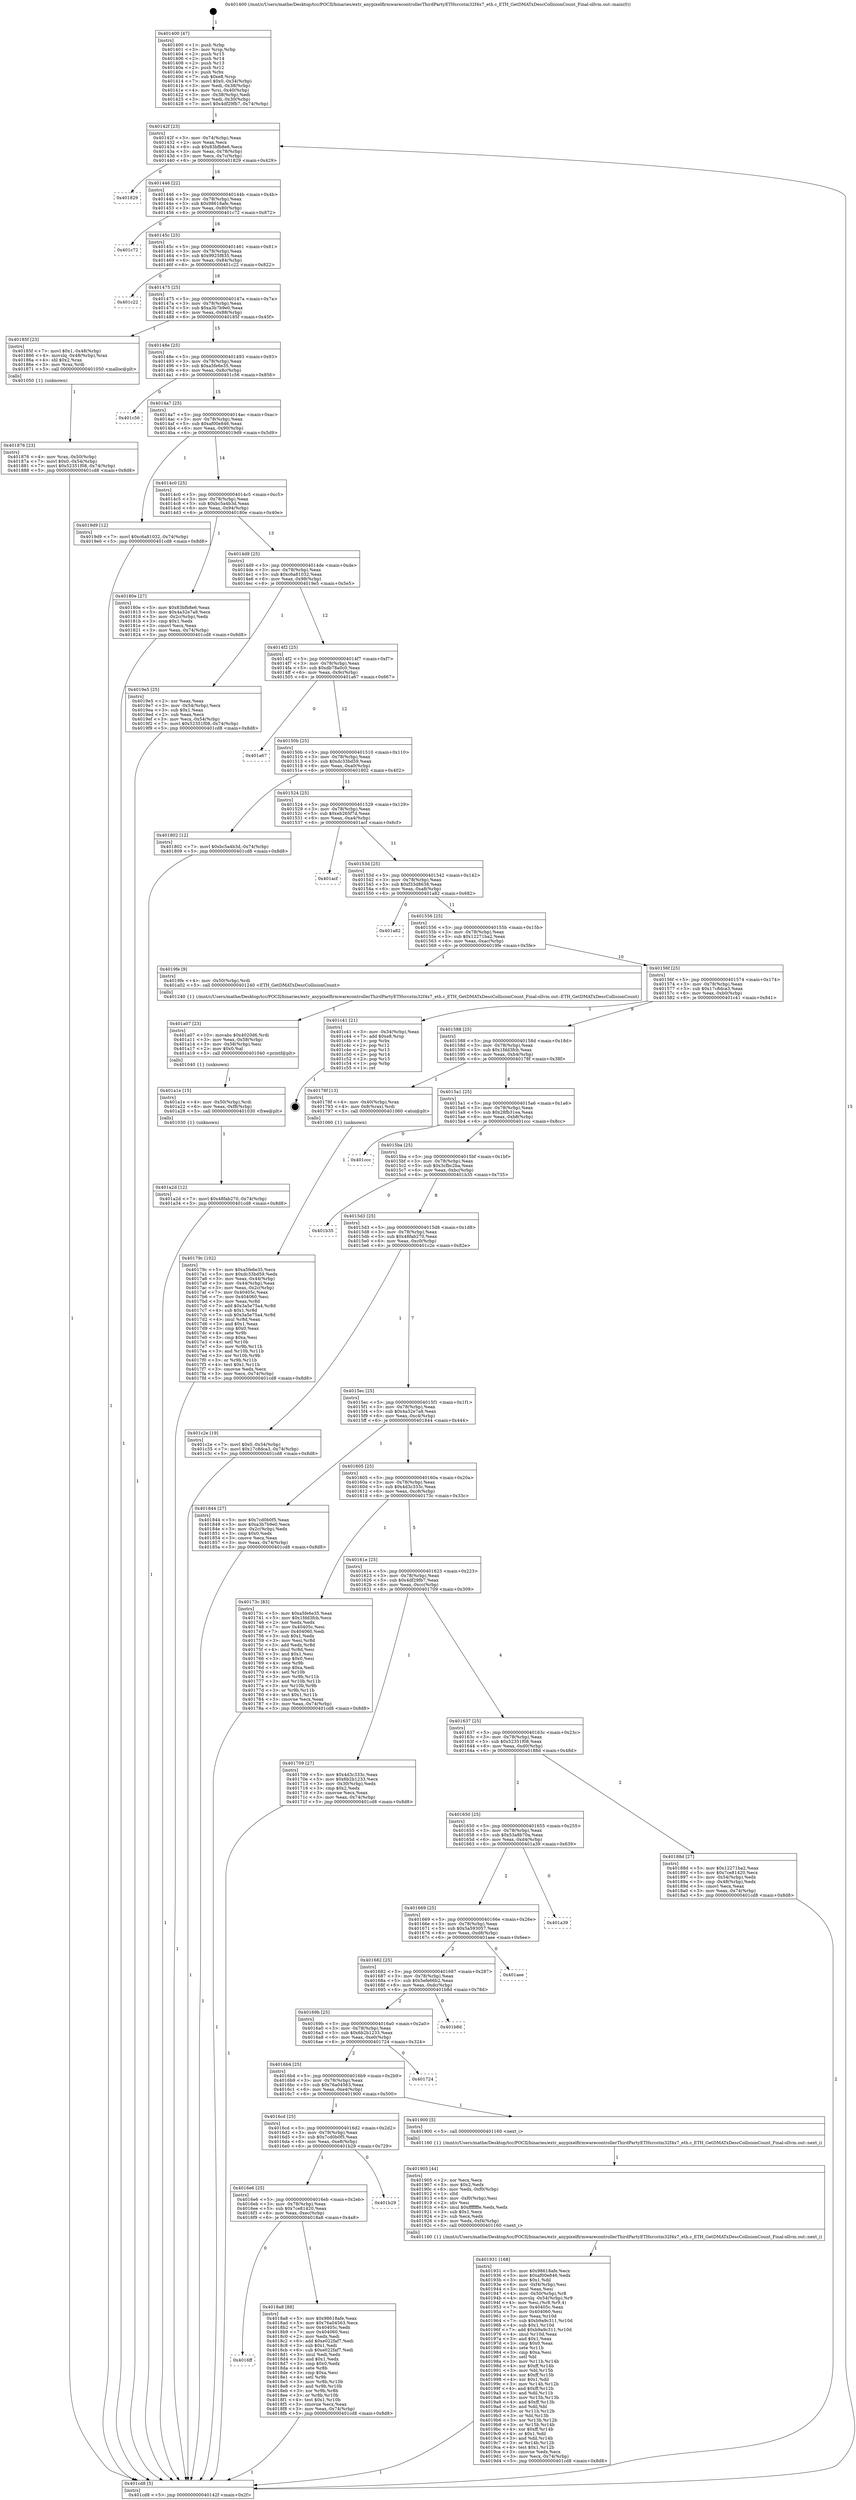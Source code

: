 digraph "0x401400" {
  label = "0x401400 (/mnt/c/Users/mathe/Desktop/tcc/POCII/binaries/extr_anypixelfirmwarecontrollerThirdPartyETHsrcstm32f4x7_eth.c_ETH_GetDMATxDescCollisionCount_Final-ollvm.out::main(0))"
  labelloc = "t"
  node[shape=record]

  Entry [label="",width=0.3,height=0.3,shape=circle,fillcolor=black,style=filled]
  "0x40142f" [label="{
     0x40142f [23]\l
     | [instrs]\l
     &nbsp;&nbsp;0x40142f \<+3\>: mov -0x74(%rbp),%eax\l
     &nbsp;&nbsp;0x401432 \<+2\>: mov %eax,%ecx\l
     &nbsp;&nbsp;0x401434 \<+6\>: sub $0x83bfb8e6,%ecx\l
     &nbsp;&nbsp;0x40143a \<+3\>: mov %eax,-0x78(%rbp)\l
     &nbsp;&nbsp;0x40143d \<+3\>: mov %ecx,-0x7c(%rbp)\l
     &nbsp;&nbsp;0x401440 \<+6\>: je 0000000000401829 \<main+0x429\>\l
  }"]
  "0x401829" [label="{
     0x401829\l
  }", style=dashed]
  "0x401446" [label="{
     0x401446 [22]\l
     | [instrs]\l
     &nbsp;&nbsp;0x401446 \<+5\>: jmp 000000000040144b \<main+0x4b\>\l
     &nbsp;&nbsp;0x40144b \<+3\>: mov -0x78(%rbp),%eax\l
     &nbsp;&nbsp;0x40144e \<+5\>: sub $0x98618afe,%eax\l
     &nbsp;&nbsp;0x401453 \<+3\>: mov %eax,-0x80(%rbp)\l
     &nbsp;&nbsp;0x401456 \<+6\>: je 0000000000401c72 \<main+0x872\>\l
  }"]
  Exit [label="",width=0.3,height=0.3,shape=circle,fillcolor=black,style=filled,peripheries=2]
  "0x401c72" [label="{
     0x401c72\l
  }", style=dashed]
  "0x40145c" [label="{
     0x40145c [25]\l
     | [instrs]\l
     &nbsp;&nbsp;0x40145c \<+5\>: jmp 0000000000401461 \<main+0x61\>\l
     &nbsp;&nbsp;0x401461 \<+3\>: mov -0x78(%rbp),%eax\l
     &nbsp;&nbsp;0x401464 \<+5\>: sub $0x9925f835,%eax\l
     &nbsp;&nbsp;0x401469 \<+6\>: mov %eax,-0x84(%rbp)\l
     &nbsp;&nbsp;0x40146f \<+6\>: je 0000000000401c22 \<main+0x822\>\l
  }"]
  "0x401a2d" [label="{
     0x401a2d [12]\l
     | [instrs]\l
     &nbsp;&nbsp;0x401a2d \<+7\>: movl $0x48fab270,-0x74(%rbp)\l
     &nbsp;&nbsp;0x401a34 \<+5\>: jmp 0000000000401cd8 \<main+0x8d8\>\l
  }"]
  "0x401c22" [label="{
     0x401c22\l
  }", style=dashed]
  "0x401475" [label="{
     0x401475 [25]\l
     | [instrs]\l
     &nbsp;&nbsp;0x401475 \<+5\>: jmp 000000000040147a \<main+0x7a\>\l
     &nbsp;&nbsp;0x40147a \<+3\>: mov -0x78(%rbp),%eax\l
     &nbsp;&nbsp;0x40147d \<+5\>: sub $0xa3b7b9e0,%eax\l
     &nbsp;&nbsp;0x401482 \<+6\>: mov %eax,-0x88(%rbp)\l
     &nbsp;&nbsp;0x401488 \<+6\>: je 000000000040185f \<main+0x45f\>\l
  }"]
  "0x401a1e" [label="{
     0x401a1e [15]\l
     | [instrs]\l
     &nbsp;&nbsp;0x401a1e \<+4\>: mov -0x50(%rbp),%rdi\l
     &nbsp;&nbsp;0x401a22 \<+6\>: mov %eax,-0xf8(%rbp)\l
     &nbsp;&nbsp;0x401a28 \<+5\>: call 0000000000401030 \<free@plt\>\l
     | [calls]\l
     &nbsp;&nbsp;0x401030 \{1\} (unknown)\l
  }"]
  "0x40185f" [label="{
     0x40185f [23]\l
     | [instrs]\l
     &nbsp;&nbsp;0x40185f \<+7\>: movl $0x1,-0x48(%rbp)\l
     &nbsp;&nbsp;0x401866 \<+4\>: movslq -0x48(%rbp),%rax\l
     &nbsp;&nbsp;0x40186a \<+4\>: shl $0x2,%rax\l
     &nbsp;&nbsp;0x40186e \<+3\>: mov %rax,%rdi\l
     &nbsp;&nbsp;0x401871 \<+5\>: call 0000000000401050 \<malloc@plt\>\l
     | [calls]\l
     &nbsp;&nbsp;0x401050 \{1\} (unknown)\l
  }"]
  "0x40148e" [label="{
     0x40148e [25]\l
     | [instrs]\l
     &nbsp;&nbsp;0x40148e \<+5\>: jmp 0000000000401493 \<main+0x93\>\l
     &nbsp;&nbsp;0x401493 \<+3\>: mov -0x78(%rbp),%eax\l
     &nbsp;&nbsp;0x401496 \<+5\>: sub $0xa5fe6e35,%eax\l
     &nbsp;&nbsp;0x40149b \<+6\>: mov %eax,-0x8c(%rbp)\l
     &nbsp;&nbsp;0x4014a1 \<+6\>: je 0000000000401c56 \<main+0x856\>\l
  }"]
  "0x401a07" [label="{
     0x401a07 [23]\l
     | [instrs]\l
     &nbsp;&nbsp;0x401a07 \<+10\>: movabs $0x4020d6,%rdi\l
     &nbsp;&nbsp;0x401a11 \<+3\>: mov %eax,-0x58(%rbp)\l
     &nbsp;&nbsp;0x401a14 \<+3\>: mov -0x58(%rbp),%esi\l
     &nbsp;&nbsp;0x401a17 \<+2\>: mov $0x0,%al\l
     &nbsp;&nbsp;0x401a19 \<+5\>: call 0000000000401040 \<printf@plt\>\l
     | [calls]\l
     &nbsp;&nbsp;0x401040 \{1\} (unknown)\l
  }"]
  "0x401c56" [label="{
     0x401c56\l
  }", style=dashed]
  "0x4014a7" [label="{
     0x4014a7 [25]\l
     | [instrs]\l
     &nbsp;&nbsp;0x4014a7 \<+5\>: jmp 00000000004014ac \<main+0xac\>\l
     &nbsp;&nbsp;0x4014ac \<+3\>: mov -0x78(%rbp),%eax\l
     &nbsp;&nbsp;0x4014af \<+5\>: sub $0xaf00e846,%eax\l
     &nbsp;&nbsp;0x4014b4 \<+6\>: mov %eax,-0x90(%rbp)\l
     &nbsp;&nbsp;0x4014ba \<+6\>: je 00000000004019d9 \<main+0x5d9\>\l
  }"]
  "0x401931" [label="{
     0x401931 [168]\l
     | [instrs]\l
     &nbsp;&nbsp;0x401931 \<+5\>: mov $0x98618afe,%ecx\l
     &nbsp;&nbsp;0x401936 \<+5\>: mov $0xaf00e846,%edx\l
     &nbsp;&nbsp;0x40193b \<+3\>: mov $0x1,%dil\l
     &nbsp;&nbsp;0x40193e \<+6\>: mov -0xf4(%rbp),%esi\l
     &nbsp;&nbsp;0x401944 \<+3\>: imul %eax,%esi\l
     &nbsp;&nbsp;0x401947 \<+4\>: mov -0x50(%rbp),%r8\l
     &nbsp;&nbsp;0x40194b \<+4\>: movslq -0x54(%rbp),%r9\l
     &nbsp;&nbsp;0x40194f \<+4\>: mov %esi,(%r8,%r9,4)\l
     &nbsp;&nbsp;0x401953 \<+7\>: mov 0x40405c,%eax\l
     &nbsp;&nbsp;0x40195a \<+7\>: mov 0x404060,%esi\l
     &nbsp;&nbsp;0x401961 \<+3\>: mov %eax,%r10d\l
     &nbsp;&nbsp;0x401964 \<+7\>: sub $0xb9a9c311,%r10d\l
     &nbsp;&nbsp;0x40196b \<+4\>: sub $0x1,%r10d\l
     &nbsp;&nbsp;0x40196f \<+7\>: add $0xb9a9c311,%r10d\l
     &nbsp;&nbsp;0x401976 \<+4\>: imul %r10d,%eax\l
     &nbsp;&nbsp;0x40197a \<+3\>: and $0x1,%eax\l
     &nbsp;&nbsp;0x40197d \<+3\>: cmp $0x0,%eax\l
     &nbsp;&nbsp;0x401980 \<+4\>: sete %r11b\l
     &nbsp;&nbsp;0x401984 \<+3\>: cmp $0xa,%esi\l
     &nbsp;&nbsp;0x401987 \<+3\>: setl %bl\l
     &nbsp;&nbsp;0x40198a \<+3\>: mov %r11b,%r14b\l
     &nbsp;&nbsp;0x40198d \<+4\>: xor $0xff,%r14b\l
     &nbsp;&nbsp;0x401991 \<+3\>: mov %bl,%r15b\l
     &nbsp;&nbsp;0x401994 \<+4\>: xor $0xff,%r15b\l
     &nbsp;&nbsp;0x401998 \<+4\>: xor $0x1,%dil\l
     &nbsp;&nbsp;0x40199c \<+3\>: mov %r14b,%r12b\l
     &nbsp;&nbsp;0x40199f \<+4\>: and $0xff,%r12b\l
     &nbsp;&nbsp;0x4019a3 \<+3\>: and %dil,%r11b\l
     &nbsp;&nbsp;0x4019a6 \<+3\>: mov %r15b,%r13b\l
     &nbsp;&nbsp;0x4019a9 \<+4\>: and $0xff,%r13b\l
     &nbsp;&nbsp;0x4019ad \<+3\>: and %dil,%bl\l
     &nbsp;&nbsp;0x4019b0 \<+3\>: or %r11b,%r12b\l
     &nbsp;&nbsp;0x4019b3 \<+3\>: or %bl,%r13b\l
     &nbsp;&nbsp;0x4019b6 \<+3\>: xor %r13b,%r12b\l
     &nbsp;&nbsp;0x4019b9 \<+3\>: or %r15b,%r14b\l
     &nbsp;&nbsp;0x4019bc \<+4\>: xor $0xff,%r14b\l
     &nbsp;&nbsp;0x4019c0 \<+4\>: or $0x1,%dil\l
     &nbsp;&nbsp;0x4019c4 \<+3\>: and %dil,%r14b\l
     &nbsp;&nbsp;0x4019c7 \<+3\>: or %r14b,%r12b\l
     &nbsp;&nbsp;0x4019ca \<+4\>: test $0x1,%r12b\l
     &nbsp;&nbsp;0x4019ce \<+3\>: cmovne %edx,%ecx\l
     &nbsp;&nbsp;0x4019d1 \<+3\>: mov %ecx,-0x74(%rbp)\l
     &nbsp;&nbsp;0x4019d4 \<+5\>: jmp 0000000000401cd8 \<main+0x8d8\>\l
  }"]
  "0x4019d9" [label="{
     0x4019d9 [12]\l
     | [instrs]\l
     &nbsp;&nbsp;0x4019d9 \<+7\>: movl $0xc6a81032,-0x74(%rbp)\l
     &nbsp;&nbsp;0x4019e0 \<+5\>: jmp 0000000000401cd8 \<main+0x8d8\>\l
  }"]
  "0x4014c0" [label="{
     0x4014c0 [25]\l
     | [instrs]\l
     &nbsp;&nbsp;0x4014c0 \<+5\>: jmp 00000000004014c5 \<main+0xc5\>\l
     &nbsp;&nbsp;0x4014c5 \<+3\>: mov -0x78(%rbp),%eax\l
     &nbsp;&nbsp;0x4014c8 \<+5\>: sub $0xbc5a4b3d,%eax\l
     &nbsp;&nbsp;0x4014cd \<+6\>: mov %eax,-0x94(%rbp)\l
     &nbsp;&nbsp;0x4014d3 \<+6\>: je 000000000040180e \<main+0x40e\>\l
  }"]
  "0x401905" [label="{
     0x401905 [44]\l
     | [instrs]\l
     &nbsp;&nbsp;0x401905 \<+2\>: xor %ecx,%ecx\l
     &nbsp;&nbsp;0x401907 \<+5\>: mov $0x2,%edx\l
     &nbsp;&nbsp;0x40190c \<+6\>: mov %edx,-0xf0(%rbp)\l
     &nbsp;&nbsp;0x401912 \<+1\>: cltd\l
     &nbsp;&nbsp;0x401913 \<+6\>: mov -0xf0(%rbp),%esi\l
     &nbsp;&nbsp;0x401919 \<+2\>: idiv %esi\l
     &nbsp;&nbsp;0x40191b \<+6\>: imul $0xfffffffe,%edx,%edx\l
     &nbsp;&nbsp;0x401921 \<+3\>: sub $0x1,%ecx\l
     &nbsp;&nbsp;0x401924 \<+2\>: sub %ecx,%edx\l
     &nbsp;&nbsp;0x401926 \<+6\>: mov %edx,-0xf4(%rbp)\l
     &nbsp;&nbsp;0x40192c \<+5\>: call 0000000000401160 \<next_i\>\l
     | [calls]\l
     &nbsp;&nbsp;0x401160 \{1\} (/mnt/c/Users/mathe/Desktop/tcc/POCII/binaries/extr_anypixelfirmwarecontrollerThirdPartyETHsrcstm32f4x7_eth.c_ETH_GetDMATxDescCollisionCount_Final-ollvm.out::next_i)\l
  }"]
  "0x40180e" [label="{
     0x40180e [27]\l
     | [instrs]\l
     &nbsp;&nbsp;0x40180e \<+5\>: mov $0x83bfb8e6,%eax\l
     &nbsp;&nbsp;0x401813 \<+5\>: mov $0x4a32e7a8,%ecx\l
     &nbsp;&nbsp;0x401818 \<+3\>: mov -0x2c(%rbp),%edx\l
     &nbsp;&nbsp;0x40181b \<+3\>: cmp $0x1,%edx\l
     &nbsp;&nbsp;0x40181e \<+3\>: cmovl %ecx,%eax\l
     &nbsp;&nbsp;0x401821 \<+3\>: mov %eax,-0x74(%rbp)\l
     &nbsp;&nbsp;0x401824 \<+5\>: jmp 0000000000401cd8 \<main+0x8d8\>\l
  }"]
  "0x4014d9" [label="{
     0x4014d9 [25]\l
     | [instrs]\l
     &nbsp;&nbsp;0x4014d9 \<+5\>: jmp 00000000004014de \<main+0xde\>\l
     &nbsp;&nbsp;0x4014de \<+3\>: mov -0x78(%rbp),%eax\l
     &nbsp;&nbsp;0x4014e1 \<+5\>: sub $0xc6a81032,%eax\l
     &nbsp;&nbsp;0x4014e6 \<+6\>: mov %eax,-0x98(%rbp)\l
     &nbsp;&nbsp;0x4014ec \<+6\>: je 00000000004019e5 \<main+0x5e5\>\l
  }"]
  "0x4016ff" [label="{
     0x4016ff\l
  }", style=dashed]
  "0x4019e5" [label="{
     0x4019e5 [25]\l
     | [instrs]\l
     &nbsp;&nbsp;0x4019e5 \<+2\>: xor %eax,%eax\l
     &nbsp;&nbsp;0x4019e7 \<+3\>: mov -0x54(%rbp),%ecx\l
     &nbsp;&nbsp;0x4019ea \<+3\>: sub $0x1,%eax\l
     &nbsp;&nbsp;0x4019ed \<+2\>: sub %eax,%ecx\l
     &nbsp;&nbsp;0x4019ef \<+3\>: mov %ecx,-0x54(%rbp)\l
     &nbsp;&nbsp;0x4019f2 \<+7\>: movl $0x52351f08,-0x74(%rbp)\l
     &nbsp;&nbsp;0x4019f9 \<+5\>: jmp 0000000000401cd8 \<main+0x8d8\>\l
  }"]
  "0x4014f2" [label="{
     0x4014f2 [25]\l
     | [instrs]\l
     &nbsp;&nbsp;0x4014f2 \<+5\>: jmp 00000000004014f7 \<main+0xf7\>\l
     &nbsp;&nbsp;0x4014f7 \<+3\>: mov -0x78(%rbp),%eax\l
     &nbsp;&nbsp;0x4014fa \<+5\>: sub $0xdb78a0c0,%eax\l
     &nbsp;&nbsp;0x4014ff \<+6\>: mov %eax,-0x9c(%rbp)\l
     &nbsp;&nbsp;0x401505 \<+6\>: je 0000000000401a67 \<main+0x667\>\l
  }"]
  "0x4018a8" [label="{
     0x4018a8 [88]\l
     | [instrs]\l
     &nbsp;&nbsp;0x4018a8 \<+5\>: mov $0x98618afe,%eax\l
     &nbsp;&nbsp;0x4018ad \<+5\>: mov $0x76a04563,%ecx\l
     &nbsp;&nbsp;0x4018b2 \<+7\>: mov 0x40405c,%edx\l
     &nbsp;&nbsp;0x4018b9 \<+7\>: mov 0x404060,%esi\l
     &nbsp;&nbsp;0x4018c0 \<+2\>: mov %edx,%edi\l
     &nbsp;&nbsp;0x4018c2 \<+6\>: add $0xe022faf7,%edi\l
     &nbsp;&nbsp;0x4018c8 \<+3\>: sub $0x1,%edi\l
     &nbsp;&nbsp;0x4018cb \<+6\>: sub $0xe022faf7,%edi\l
     &nbsp;&nbsp;0x4018d1 \<+3\>: imul %edi,%edx\l
     &nbsp;&nbsp;0x4018d4 \<+3\>: and $0x1,%edx\l
     &nbsp;&nbsp;0x4018d7 \<+3\>: cmp $0x0,%edx\l
     &nbsp;&nbsp;0x4018da \<+4\>: sete %r8b\l
     &nbsp;&nbsp;0x4018de \<+3\>: cmp $0xa,%esi\l
     &nbsp;&nbsp;0x4018e1 \<+4\>: setl %r9b\l
     &nbsp;&nbsp;0x4018e5 \<+3\>: mov %r8b,%r10b\l
     &nbsp;&nbsp;0x4018e8 \<+3\>: and %r9b,%r10b\l
     &nbsp;&nbsp;0x4018eb \<+3\>: xor %r9b,%r8b\l
     &nbsp;&nbsp;0x4018ee \<+3\>: or %r8b,%r10b\l
     &nbsp;&nbsp;0x4018f1 \<+4\>: test $0x1,%r10b\l
     &nbsp;&nbsp;0x4018f5 \<+3\>: cmovne %ecx,%eax\l
     &nbsp;&nbsp;0x4018f8 \<+3\>: mov %eax,-0x74(%rbp)\l
     &nbsp;&nbsp;0x4018fb \<+5\>: jmp 0000000000401cd8 \<main+0x8d8\>\l
  }"]
  "0x401a67" [label="{
     0x401a67\l
  }", style=dashed]
  "0x40150b" [label="{
     0x40150b [25]\l
     | [instrs]\l
     &nbsp;&nbsp;0x40150b \<+5\>: jmp 0000000000401510 \<main+0x110\>\l
     &nbsp;&nbsp;0x401510 \<+3\>: mov -0x78(%rbp),%eax\l
     &nbsp;&nbsp;0x401513 \<+5\>: sub $0xdc33bd59,%eax\l
     &nbsp;&nbsp;0x401518 \<+6\>: mov %eax,-0xa0(%rbp)\l
     &nbsp;&nbsp;0x40151e \<+6\>: je 0000000000401802 \<main+0x402\>\l
  }"]
  "0x4016e6" [label="{
     0x4016e6 [25]\l
     | [instrs]\l
     &nbsp;&nbsp;0x4016e6 \<+5\>: jmp 00000000004016eb \<main+0x2eb\>\l
     &nbsp;&nbsp;0x4016eb \<+3\>: mov -0x78(%rbp),%eax\l
     &nbsp;&nbsp;0x4016ee \<+5\>: sub $0x7ce81420,%eax\l
     &nbsp;&nbsp;0x4016f3 \<+6\>: mov %eax,-0xec(%rbp)\l
     &nbsp;&nbsp;0x4016f9 \<+6\>: je 00000000004018a8 \<main+0x4a8\>\l
  }"]
  "0x401802" [label="{
     0x401802 [12]\l
     | [instrs]\l
     &nbsp;&nbsp;0x401802 \<+7\>: movl $0xbc5a4b3d,-0x74(%rbp)\l
     &nbsp;&nbsp;0x401809 \<+5\>: jmp 0000000000401cd8 \<main+0x8d8\>\l
  }"]
  "0x401524" [label="{
     0x401524 [25]\l
     | [instrs]\l
     &nbsp;&nbsp;0x401524 \<+5\>: jmp 0000000000401529 \<main+0x129\>\l
     &nbsp;&nbsp;0x401529 \<+3\>: mov -0x78(%rbp),%eax\l
     &nbsp;&nbsp;0x40152c \<+5\>: sub $0xeb265f7d,%eax\l
     &nbsp;&nbsp;0x401531 \<+6\>: mov %eax,-0xa4(%rbp)\l
     &nbsp;&nbsp;0x401537 \<+6\>: je 0000000000401acf \<main+0x6cf\>\l
  }"]
  "0x401b29" [label="{
     0x401b29\l
  }", style=dashed]
  "0x401acf" [label="{
     0x401acf\l
  }", style=dashed]
  "0x40153d" [label="{
     0x40153d [25]\l
     | [instrs]\l
     &nbsp;&nbsp;0x40153d \<+5\>: jmp 0000000000401542 \<main+0x142\>\l
     &nbsp;&nbsp;0x401542 \<+3\>: mov -0x78(%rbp),%eax\l
     &nbsp;&nbsp;0x401545 \<+5\>: sub $0xf33d8638,%eax\l
     &nbsp;&nbsp;0x40154a \<+6\>: mov %eax,-0xa8(%rbp)\l
     &nbsp;&nbsp;0x401550 \<+6\>: je 0000000000401a82 \<main+0x682\>\l
  }"]
  "0x4016cd" [label="{
     0x4016cd [25]\l
     | [instrs]\l
     &nbsp;&nbsp;0x4016cd \<+5\>: jmp 00000000004016d2 \<main+0x2d2\>\l
     &nbsp;&nbsp;0x4016d2 \<+3\>: mov -0x78(%rbp),%eax\l
     &nbsp;&nbsp;0x4016d5 \<+5\>: sub $0x7cd0b0f5,%eax\l
     &nbsp;&nbsp;0x4016da \<+6\>: mov %eax,-0xe8(%rbp)\l
     &nbsp;&nbsp;0x4016e0 \<+6\>: je 0000000000401b29 \<main+0x729\>\l
  }"]
  "0x401a82" [label="{
     0x401a82\l
  }", style=dashed]
  "0x401556" [label="{
     0x401556 [25]\l
     | [instrs]\l
     &nbsp;&nbsp;0x401556 \<+5\>: jmp 000000000040155b \<main+0x15b\>\l
     &nbsp;&nbsp;0x40155b \<+3\>: mov -0x78(%rbp),%eax\l
     &nbsp;&nbsp;0x40155e \<+5\>: sub $0x12271ba2,%eax\l
     &nbsp;&nbsp;0x401563 \<+6\>: mov %eax,-0xac(%rbp)\l
     &nbsp;&nbsp;0x401569 \<+6\>: je 00000000004019fe \<main+0x5fe\>\l
  }"]
  "0x401900" [label="{
     0x401900 [5]\l
     | [instrs]\l
     &nbsp;&nbsp;0x401900 \<+5\>: call 0000000000401160 \<next_i\>\l
     | [calls]\l
     &nbsp;&nbsp;0x401160 \{1\} (/mnt/c/Users/mathe/Desktop/tcc/POCII/binaries/extr_anypixelfirmwarecontrollerThirdPartyETHsrcstm32f4x7_eth.c_ETH_GetDMATxDescCollisionCount_Final-ollvm.out::next_i)\l
  }"]
  "0x4019fe" [label="{
     0x4019fe [9]\l
     | [instrs]\l
     &nbsp;&nbsp;0x4019fe \<+4\>: mov -0x50(%rbp),%rdi\l
     &nbsp;&nbsp;0x401a02 \<+5\>: call 0000000000401240 \<ETH_GetDMATxDescCollisionCount\>\l
     | [calls]\l
     &nbsp;&nbsp;0x401240 \{1\} (/mnt/c/Users/mathe/Desktop/tcc/POCII/binaries/extr_anypixelfirmwarecontrollerThirdPartyETHsrcstm32f4x7_eth.c_ETH_GetDMATxDescCollisionCount_Final-ollvm.out::ETH_GetDMATxDescCollisionCount)\l
  }"]
  "0x40156f" [label="{
     0x40156f [25]\l
     | [instrs]\l
     &nbsp;&nbsp;0x40156f \<+5\>: jmp 0000000000401574 \<main+0x174\>\l
     &nbsp;&nbsp;0x401574 \<+3\>: mov -0x78(%rbp),%eax\l
     &nbsp;&nbsp;0x401577 \<+5\>: sub $0x17c8dca3,%eax\l
     &nbsp;&nbsp;0x40157c \<+6\>: mov %eax,-0xb0(%rbp)\l
     &nbsp;&nbsp;0x401582 \<+6\>: je 0000000000401c41 \<main+0x841\>\l
  }"]
  "0x4016b4" [label="{
     0x4016b4 [25]\l
     | [instrs]\l
     &nbsp;&nbsp;0x4016b4 \<+5\>: jmp 00000000004016b9 \<main+0x2b9\>\l
     &nbsp;&nbsp;0x4016b9 \<+3\>: mov -0x78(%rbp),%eax\l
     &nbsp;&nbsp;0x4016bc \<+5\>: sub $0x76a04563,%eax\l
     &nbsp;&nbsp;0x4016c1 \<+6\>: mov %eax,-0xe4(%rbp)\l
     &nbsp;&nbsp;0x4016c7 \<+6\>: je 0000000000401900 \<main+0x500\>\l
  }"]
  "0x401c41" [label="{
     0x401c41 [21]\l
     | [instrs]\l
     &nbsp;&nbsp;0x401c41 \<+3\>: mov -0x34(%rbp),%eax\l
     &nbsp;&nbsp;0x401c44 \<+7\>: add $0xe8,%rsp\l
     &nbsp;&nbsp;0x401c4b \<+1\>: pop %rbx\l
     &nbsp;&nbsp;0x401c4c \<+2\>: pop %r12\l
     &nbsp;&nbsp;0x401c4e \<+2\>: pop %r13\l
     &nbsp;&nbsp;0x401c50 \<+2\>: pop %r14\l
     &nbsp;&nbsp;0x401c52 \<+2\>: pop %r15\l
     &nbsp;&nbsp;0x401c54 \<+1\>: pop %rbp\l
     &nbsp;&nbsp;0x401c55 \<+1\>: ret\l
  }"]
  "0x401588" [label="{
     0x401588 [25]\l
     | [instrs]\l
     &nbsp;&nbsp;0x401588 \<+5\>: jmp 000000000040158d \<main+0x18d\>\l
     &nbsp;&nbsp;0x40158d \<+3\>: mov -0x78(%rbp),%eax\l
     &nbsp;&nbsp;0x401590 \<+5\>: sub $0x1fdd3fcb,%eax\l
     &nbsp;&nbsp;0x401595 \<+6\>: mov %eax,-0xb4(%rbp)\l
     &nbsp;&nbsp;0x40159b \<+6\>: je 000000000040178f \<main+0x38f\>\l
  }"]
  "0x401724" [label="{
     0x401724\l
  }", style=dashed]
  "0x40178f" [label="{
     0x40178f [13]\l
     | [instrs]\l
     &nbsp;&nbsp;0x40178f \<+4\>: mov -0x40(%rbp),%rax\l
     &nbsp;&nbsp;0x401793 \<+4\>: mov 0x8(%rax),%rdi\l
     &nbsp;&nbsp;0x401797 \<+5\>: call 0000000000401060 \<atoi@plt\>\l
     | [calls]\l
     &nbsp;&nbsp;0x401060 \{1\} (unknown)\l
  }"]
  "0x4015a1" [label="{
     0x4015a1 [25]\l
     | [instrs]\l
     &nbsp;&nbsp;0x4015a1 \<+5\>: jmp 00000000004015a6 \<main+0x1a6\>\l
     &nbsp;&nbsp;0x4015a6 \<+3\>: mov -0x78(%rbp),%eax\l
     &nbsp;&nbsp;0x4015a9 \<+5\>: sub $0x28fb31ea,%eax\l
     &nbsp;&nbsp;0x4015ae \<+6\>: mov %eax,-0xb8(%rbp)\l
     &nbsp;&nbsp;0x4015b4 \<+6\>: je 0000000000401ccc \<main+0x8cc\>\l
  }"]
  "0x40169b" [label="{
     0x40169b [25]\l
     | [instrs]\l
     &nbsp;&nbsp;0x40169b \<+5\>: jmp 00000000004016a0 \<main+0x2a0\>\l
     &nbsp;&nbsp;0x4016a0 \<+3\>: mov -0x78(%rbp),%eax\l
     &nbsp;&nbsp;0x4016a3 \<+5\>: sub $0x6b2b1233,%eax\l
     &nbsp;&nbsp;0x4016a8 \<+6\>: mov %eax,-0xe0(%rbp)\l
     &nbsp;&nbsp;0x4016ae \<+6\>: je 0000000000401724 \<main+0x324\>\l
  }"]
  "0x401ccc" [label="{
     0x401ccc\l
  }", style=dashed]
  "0x4015ba" [label="{
     0x4015ba [25]\l
     | [instrs]\l
     &nbsp;&nbsp;0x4015ba \<+5\>: jmp 00000000004015bf \<main+0x1bf\>\l
     &nbsp;&nbsp;0x4015bf \<+3\>: mov -0x78(%rbp),%eax\l
     &nbsp;&nbsp;0x4015c2 \<+5\>: sub $0x3cfbc2ba,%eax\l
     &nbsp;&nbsp;0x4015c7 \<+6\>: mov %eax,-0xbc(%rbp)\l
     &nbsp;&nbsp;0x4015cd \<+6\>: je 0000000000401b35 \<main+0x735\>\l
  }"]
  "0x401b8d" [label="{
     0x401b8d\l
  }", style=dashed]
  "0x401b35" [label="{
     0x401b35\l
  }", style=dashed]
  "0x4015d3" [label="{
     0x4015d3 [25]\l
     | [instrs]\l
     &nbsp;&nbsp;0x4015d3 \<+5\>: jmp 00000000004015d8 \<main+0x1d8\>\l
     &nbsp;&nbsp;0x4015d8 \<+3\>: mov -0x78(%rbp),%eax\l
     &nbsp;&nbsp;0x4015db \<+5\>: sub $0x48fab270,%eax\l
     &nbsp;&nbsp;0x4015e0 \<+6\>: mov %eax,-0xc0(%rbp)\l
     &nbsp;&nbsp;0x4015e6 \<+6\>: je 0000000000401c2e \<main+0x82e\>\l
  }"]
  "0x401682" [label="{
     0x401682 [25]\l
     | [instrs]\l
     &nbsp;&nbsp;0x401682 \<+5\>: jmp 0000000000401687 \<main+0x287\>\l
     &nbsp;&nbsp;0x401687 \<+3\>: mov -0x78(%rbp),%eax\l
     &nbsp;&nbsp;0x40168a \<+5\>: sub $0x5efe66b2,%eax\l
     &nbsp;&nbsp;0x40168f \<+6\>: mov %eax,-0xdc(%rbp)\l
     &nbsp;&nbsp;0x401695 \<+6\>: je 0000000000401b8d \<main+0x78d\>\l
  }"]
  "0x401c2e" [label="{
     0x401c2e [19]\l
     | [instrs]\l
     &nbsp;&nbsp;0x401c2e \<+7\>: movl $0x0,-0x34(%rbp)\l
     &nbsp;&nbsp;0x401c35 \<+7\>: movl $0x17c8dca3,-0x74(%rbp)\l
     &nbsp;&nbsp;0x401c3c \<+5\>: jmp 0000000000401cd8 \<main+0x8d8\>\l
  }"]
  "0x4015ec" [label="{
     0x4015ec [25]\l
     | [instrs]\l
     &nbsp;&nbsp;0x4015ec \<+5\>: jmp 00000000004015f1 \<main+0x1f1\>\l
     &nbsp;&nbsp;0x4015f1 \<+3\>: mov -0x78(%rbp),%eax\l
     &nbsp;&nbsp;0x4015f4 \<+5\>: sub $0x4a32e7a8,%eax\l
     &nbsp;&nbsp;0x4015f9 \<+6\>: mov %eax,-0xc4(%rbp)\l
     &nbsp;&nbsp;0x4015ff \<+6\>: je 0000000000401844 \<main+0x444\>\l
  }"]
  "0x401aee" [label="{
     0x401aee\l
  }", style=dashed]
  "0x401844" [label="{
     0x401844 [27]\l
     | [instrs]\l
     &nbsp;&nbsp;0x401844 \<+5\>: mov $0x7cd0b0f5,%eax\l
     &nbsp;&nbsp;0x401849 \<+5\>: mov $0xa3b7b9e0,%ecx\l
     &nbsp;&nbsp;0x40184e \<+3\>: mov -0x2c(%rbp),%edx\l
     &nbsp;&nbsp;0x401851 \<+3\>: cmp $0x0,%edx\l
     &nbsp;&nbsp;0x401854 \<+3\>: cmove %ecx,%eax\l
     &nbsp;&nbsp;0x401857 \<+3\>: mov %eax,-0x74(%rbp)\l
     &nbsp;&nbsp;0x40185a \<+5\>: jmp 0000000000401cd8 \<main+0x8d8\>\l
  }"]
  "0x401605" [label="{
     0x401605 [25]\l
     | [instrs]\l
     &nbsp;&nbsp;0x401605 \<+5\>: jmp 000000000040160a \<main+0x20a\>\l
     &nbsp;&nbsp;0x40160a \<+3\>: mov -0x78(%rbp),%eax\l
     &nbsp;&nbsp;0x40160d \<+5\>: sub $0x4d3c333c,%eax\l
     &nbsp;&nbsp;0x401612 \<+6\>: mov %eax,-0xc8(%rbp)\l
     &nbsp;&nbsp;0x401618 \<+6\>: je 000000000040173c \<main+0x33c\>\l
  }"]
  "0x401669" [label="{
     0x401669 [25]\l
     | [instrs]\l
     &nbsp;&nbsp;0x401669 \<+5\>: jmp 000000000040166e \<main+0x26e\>\l
     &nbsp;&nbsp;0x40166e \<+3\>: mov -0x78(%rbp),%eax\l
     &nbsp;&nbsp;0x401671 \<+5\>: sub $0x5a593057,%eax\l
     &nbsp;&nbsp;0x401676 \<+6\>: mov %eax,-0xd8(%rbp)\l
     &nbsp;&nbsp;0x40167c \<+6\>: je 0000000000401aee \<main+0x6ee\>\l
  }"]
  "0x40173c" [label="{
     0x40173c [83]\l
     | [instrs]\l
     &nbsp;&nbsp;0x40173c \<+5\>: mov $0xa5fe6e35,%eax\l
     &nbsp;&nbsp;0x401741 \<+5\>: mov $0x1fdd3fcb,%ecx\l
     &nbsp;&nbsp;0x401746 \<+2\>: xor %edx,%edx\l
     &nbsp;&nbsp;0x401748 \<+7\>: mov 0x40405c,%esi\l
     &nbsp;&nbsp;0x40174f \<+7\>: mov 0x404060,%edi\l
     &nbsp;&nbsp;0x401756 \<+3\>: sub $0x1,%edx\l
     &nbsp;&nbsp;0x401759 \<+3\>: mov %esi,%r8d\l
     &nbsp;&nbsp;0x40175c \<+3\>: add %edx,%r8d\l
     &nbsp;&nbsp;0x40175f \<+4\>: imul %r8d,%esi\l
     &nbsp;&nbsp;0x401763 \<+3\>: and $0x1,%esi\l
     &nbsp;&nbsp;0x401766 \<+3\>: cmp $0x0,%esi\l
     &nbsp;&nbsp;0x401769 \<+4\>: sete %r9b\l
     &nbsp;&nbsp;0x40176d \<+3\>: cmp $0xa,%edi\l
     &nbsp;&nbsp;0x401770 \<+4\>: setl %r10b\l
     &nbsp;&nbsp;0x401774 \<+3\>: mov %r9b,%r11b\l
     &nbsp;&nbsp;0x401777 \<+3\>: and %r10b,%r11b\l
     &nbsp;&nbsp;0x40177a \<+3\>: xor %r10b,%r9b\l
     &nbsp;&nbsp;0x40177d \<+3\>: or %r9b,%r11b\l
     &nbsp;&nbsp;0x401780 \<+4\>: test $0x1,%r11b\l
     &nbsp;&nbsp;0x401784 \<+3\>: cmovne %ecx,%eax\l
     &nbsp;&nbsp;0x401787 \<+3\>: mov %eax,-0x74(%rbp)\l
     &nbsp;&nbsp;0x40178a \<+5\>: jmp 0000000000401cd8 \<main+0x8d8\>\l
  }"]
  "0x40161e" [label="{
     0x40161e [25]\l
     | [instrs]\l
     &nbsp;&nbsp;0x40161e \<+5\>: jmp 0000000000401623 \<main+0x223\>\l
     &nbsp;&nbsp;0x401623 \<+3\>: mov -0x78(%rbp),%eax\l
     &nbsp;&nbsp;0x401626 \<+5\>: sub $0x4df29fb7,%eax\l
     &nbsp;&nbsp;0x40162b \<+6\>: mov %eax,-0xcc(%rbp)\l
     &nbsp;&nbsp;0x401631 \<+6\>: je 0000000000401709 \<main+0x309\>\l
  }"]
  "0x401a39" [label="{
     0x401a39\l
  }", style=dashed]
  "0x401709" [label="{
     0x401709 [27]\l
     | [instrs]\l
     &nbsp;&nbsp;0x401709 \<+5\>: mov $0x4d3c333c,%eax\l
     &nbsp;&nbsp;0x40170e \<+5\>: mov $0x6b2b1233,%ecx\l
     &nbsp;&nbsp;0x401713 \<+3\>: mov -0x30(%rbp),%edx\l
     &nbsp;&nbsp;0x401716 \<+3\>: cmp $0x2,%edx\l
     &nbsp;&nbsp;0x401719 \<+3\>: cmovne %ecx,%eax\l
     &nbsp;&nbsp;0x40171c \<+3\>: mov %eax,-0x74(%rbp)\l
     &nbsp;&nbsp;0x40171f \<+5\>: jmp 0000000000401cd8 \<main+0x8d8\>\l
  }"]
  "0x401637" [label="{
     0x401637 [25]\l
     | [instrs]\l
     &nbsp;&nbsp;0x401637 \<+5\>: jmp 000000000040163c \<main+0x23c\>\l
     &nbsp;&nbsp;0x40163c \<+3\>: mov -0x78(%rbp),%eax\l
     &nbsp;&nbsp;0x40163f \<+5\>: sub $0x52351f08,%eax\l
     &nbsp;&nbsp;0x401644 \<+6\>: mov %eax,-0xd0(%rbp)\l
     &nbsp;&nbsp;0x40164a \<+6\>: je 000000000040188d \<main+0x48d\>\l
  }"]
  "0x401cd8" [label="{
     0x401cd8 [5]\l
     | [instrs]\l
     &nbsp;&nbsp;0x401cd8 \<+5\>: jmp 000000000040142f \<main+0x2f\>\l
  }"]
  "0x401400" [label="{
     0x401400 [47]\l
     | [instrs]\l
     &nbsp;&nbsp;0x401400 \<+1\>: push %rbp\l
     &nbsp;&nbsp;0x401401 \<+3\>: mov %rsp,%rbp\l
     &nbsp;&nbsp;0x401404 \<+2\>: push %r15\l
     &nbsp;&nbsp;0x401406 \<+2\>: push %r14\l
     &nbsp;&nbsp;0x401408 \<+2\>: push %r13\l
     &nbsp;&nbsp;0x40140a \<+2\>: push %r12\l
     &nbsp;&nbsp;0x40140c \<+1\>: push %rbx\l
     &nbsp;&nbsp;0x40140d \<+7\>: sub $0xe8,%rsp\l
     &nbsp;&nbsp;0x401414 \<+7\>: movl $0x0,-0x34(%rbp)\l
     &nbsp;&nbsp;0x40141b \<+3\>: mov %edi,-0x38(%rbp)\l
     &nbsp;&nbsp;0x40141e \<+4\>: mov %rsi,-0x40(%rbp)\l
     &nbsp;&nbsp;0x401422 \<+3\>: mov -0x38(%rbp),%edi\l
     &nbsp;&nbsp;0x401425 \<+3\>: mov %edi,-0x30(%rbp)\l
     &nbsp;&nbsp;0x401428 \<+7\>: movl $0x4df29fb7,-0x74(%rbp)\l
  }"]
  "0x40179c" [label="{
     0x40179c [102]\l
     | [instrs]\l
     &nbsp;&nbsp;0x40179c \<+5\>: mov $0xa5fe6e35,%ecx\l
     &nbsp;&nbsp;0x4017a1 \<+5\>: mov $0xdc33bd59,%edx\l
     &nbsp;&nbsp;0x4017a6 \<+3\>: mov %eax,-0x44(%rbp)\l
     &nbsp;&nbsp;0x4017a9 \<+3\>: mov -0x44(%rbp),%eax\l
     &nbsp;&nbsp;0x4017ac \<+3\>: mov %eax,-0x2c(%rbp)\l
     &nbsp;&nbsp;0x4017af \<+7\>: mov 0x40405c,%eax\l
     &nbsp;&nbsp;0x4017b6 \<+7\>: mov 0x404060,%esi\l
     &nbsp;&nbsp;0x4017bd \<+3\>: mov %eax,%r8d\l
     &nbsp;&nbsp;0x4017c0 \<+7\>: add $0x3a5e75a4,%r8d\l
     &nbsp;&nbsp;0x4017c7 \<+4\>: sub $0x1,%r8d\l
     &nbsp;&nbsp;0x4017cb \<+7\>: sub $0x3a5e75a4,%r8d\l
     &nbsp;&nbsp;0x4017d2 \<+4\>: imul %r8d,%eax\l
     &nbsp;&nbsp;0x4017d6 \<+3\>: and $0x1,%eax\l
     &nbsp;&nbsp;0x4017d9 \<+3\>: cmp $0x0,%eax\l
     &nbsp;&nbsp;0x4017dc \<+4\>: sete %r9b\l
     &nbsp;&nbsp;0x4017e0 \<+3\>: cmp $0xa,%esi\l
     &nbsp;&nbsp;0x4017e3 \<+4\>: setl %r10b\l
     &nbsp;&nbsp;0x4017e7 \<+3\>: mov %r9b,%r11b\l
     &nbsp;&nbsp;0x4017ea \<+3\>: and %r10b,%r11b\l
     &nbsp;&nbsp;0x4017ed \<+3\>: xor %r10b,%r9b\l
     &nbsp;&nbsp;0x4017f0 \<+3\>: or %r9b,%r11b\l
     &nbsp;&nbsp;0x4017f3 \<+4\>: test $0x1,%r11b\l
     &nbsp;&nbsp;0x4017f7 \<+3\>: cmovne %edx,%ecx\l
     &nbsp;&nbsp;0x4017fa \<+3\>: mov %ecx,-0x74(%rbp)\l
     &nbsp;&nbsp;0x4017fd \<+5\>: jmp 0000000000401cd8 \<main+0x8d8\>\l
  }"]
  "0x401876" [label="{
     0x401876 [23]\l
     | [instrs]\l
     &nbsp;&nbsp;0x401876 \<+4\>: mov %rax,-0x50(%rbp)\l
     &nbsp;&nbsp;0x40187a \<+7\>: movl $0x0,-0x54(%rbp)\l
     &nbsp;&nbsp;0x401881 \<+7\>: movl $0x52351f08,-0x74(%rbp)\l
     &nbsp;&nbsp;0x401888 \<+5\>: jmp 0000000000401cd8 \<main+0x8d8\>\l
  }"]
  "0x401650" [label="{
     0x401650 [25]\l
     | [instrs]\l
     &nbsp;&nbsp;0x401650 \<+5\>: jmp 0000000000401655 \<main+0x255\>\l
     &nbsp;&nbsp;0x401655 \<+3\>: mov -0x78(%rbp),%eax\l
     &nbsp;&nbsp;0x401658 \<+5\>: sub $0x53a8b70a,%eax\l
     &nbsp;&nbsp;0x40165d \<+6\>: mov %eax,-0xd4(%rbp)\l
     &nbsp;&nbsp;0x401663 \<+6\>: je 0000000000401a39 \<main+0x639\>\l
  }"]
  "0x40188d" [label="{
     0x40188d [27]\l
     | [instrs]\l
     &nbsp;&nbsp;0x40188d \<+5\>: mov $0x12271ba2,%eax\l
     &nbsp;&nbsp;0x401892 \<+5\>: mov $0x7ce81420,%ecx\l
     &nbsp;&nbsp;0x401897 \<+3\>: mov -0x54(%rbp),%edx\l
     &nbsp;&nbsp;0x40189a \<+3\>: cmp -0x48(%rbp),%edx\l
     &nbsp;&nbsp;0x40189d \<+3\>: cmovl %ecx,%eax\l
     &nbsp;&nbsp;0x4018a0 \<+3\>: mov %eax,-0x74(%rbp)\l
     &nbsp;&nbsp;0x4018a3 \<+5\>: jmp 0000000000401cd8 \<main+0x8d8\>\l
  }"]
  Entry -> "0x401400" [label=" 1"]
  "0x40142f" -> "0x401829" [label=" 0"]
  "0x40142f" -> "0x401446" [label=" 16"]
  "0x401c41" -> Exit [label=" 1"]
  "0x401446" -> "0x401c72" [label=" 0"]
  "0x401446" -> "0x40145c" [label=" 16"]
  "0x401c2e" -> "0x401cd8" [label=" 1"]
  "0x40145c" -> "0x401c22" [label=" 0"]
  "0x40145c" -> "0x401475" [label=" 16"]
  "0x401a2d" -> "0x401cd8" [label=" 1"]
  "0x401475" -> "0x40185f" [label=" 1"]
  "0x401475" -> "0x40148e" [label=" 15"]
  "0x401a1e" -> "0x401a2d" [label=" 1"]
  "0x40148e" -> "0x401c56" [label=" 0"]
  "0x40148e" -> "0x4014a7" [label=" 15"]
  "0x401a07" -> "0x401a1e" [label=" 1"]
  "0x4014a7" -> "0x4019d9" [label=" 1"]
  "0x4014a7" -> "0x4014c0" [label=" 14"]
  "0x4019fe" -> "0x401a07" [label=" 1"]
  "0x4014c0" -> "0x40180e" [label=" 1"]
  "0x4014c0" -> "0x4014d9" [label=" 13"]
  "0x4019e5" -> "0x401cd8" [label=" 1"]
  "0x4014d9" -> "0x4019e5" [label=" 1"]
  "0x4014d9" -> "0x4014f2" [label=" 12"]
  "0x4019d9" -> "0x401cd8" [label=" 1"]
  "0x4014f2" -> "0x401a67" [label=" 0"]
  "0x4014f2" -> "0x40150b" [label=" 12"]
  "0x401931" -> "0x401cd8" [label=" 1"]
  "0x40150b" -> "0x401802" [label=" 1"]
  "0x40150b" -> "0x401524" [label=" 11"]
  "0x401900" -> "0x401905" [label=" 1"]
  "0x401524" -> "0x401acf" [label=" 0"]
  "0x401524" -> "0x40153d" [label=" 11"]
  "0x4018a8" -> "0x401cd8" [label=" 1"]
  "0x40153d" -> "0x401a82" [label=" 0"]
  "0x40153d" -> "0x401556" [label=" 11"]
  "0x4016e6" -> "0x4018a8" [label=" 1"]
  "0x401556" -> "0x4019fe" [label=" 1"]
  "0x401556" -> "0x40156f" [label=" 10"]
  "0x401905" -> "0x401931" [label=" 1"]
  "0x40156f" -> "0x401c41" [label=" 1"]
  "0x40156f" -> "0x401588" [label=" 9"]
  "0x4016cd" -> "0x401b29" [label=" 0"]
  "0x401588" -> "0x40178f" [label=" 1"]
  "0x401588" -> "0x4015a1" [label=" 8"]
  "0x4016e6" -> "0x4016ff" [label=" 0"]
  "0x4015a1" -> "0x401ccc" [label=" 0"]
  "0x4015a1" -> "0x4015ba" [label=" 8"]
  "0x4016b4" -> "0x401900" [label=" 1"]
  "0x4015ba" -> "0x401b35" [label=" 0"]
  "0x4015ba" -> "0x4015d3" [label=" 8"]
  "0x4016cd" -> "0x4016e6" [label=" 1"]
  "0x4015d3" -> "0x401c2e" [label=" 1"]
  "0x4015d3" -> "0x4015ec" [label=" 7"]
  "0x40169b" -> "0x401724" [label=" 0"]
  "0x4015ec" -> "0x401844" [label=" 1"]
  "0x4015ec" -> "0x401605" [label=" 6"]
  "0x4016b4" -> "0x4016cd" [label=" 1"]
  "0x401605" -> "0x40173c" [label=" 1"]
  "0x401605" -> "0x40161e" [label=" 5"]
  "0x401682" -> "0x401b8d" [label=" 0"]
  "0x40161e" -> "0x401709" [label=" 1"]
  "0x40161e" -> "0x401637" [label=" 4"]
  "0x401709" -> "0x401cd8" [label=" 1"]
  "0x401400" -> "0x40142f" [label=" 1"]
  "0x401cd8" -> "0x40142f" [label=" 15"]
  "0x40173c" -> "0x401cd8" [label=" 1"]
  "0x40178f" -> "0x40179c" [label=" 1"]
  "0x40179c" -> "0x401cd8" [label=" 1"]
  "0x401802" -> "0x401cd8" [label=" 1"]
  "0x40180e" -> "0x401cd8" [label=" 1"]
  "0x401844" -> "0x401cd8" [label=" 1"]
  "0x40185f" -> "0x401876" [label=" 1"]
  "0x401876" -> "0x401cd8" [label=" 1"]
  "0x40169b" -> "0x4016b4" [label=" 2"]
  "0x401637" -> "0x40188d" [label=" 2"]
  "0x401637" -> "0x401650" [label=" 2"]
  "0x40188d" -> "0x401cd8" [label=" 2"]
  "0x401669" -> "0x401682" [label=" 2"]
  "0x401650" -> "0x401a39" [label=" 0"]
  "0x401650" -> "0x401669" [label=" 2"]
  "0x401682" -> "0x40169b" [label=" 2"]
  "0x401669" -> "0x401aee" [label=" 0"]
}
